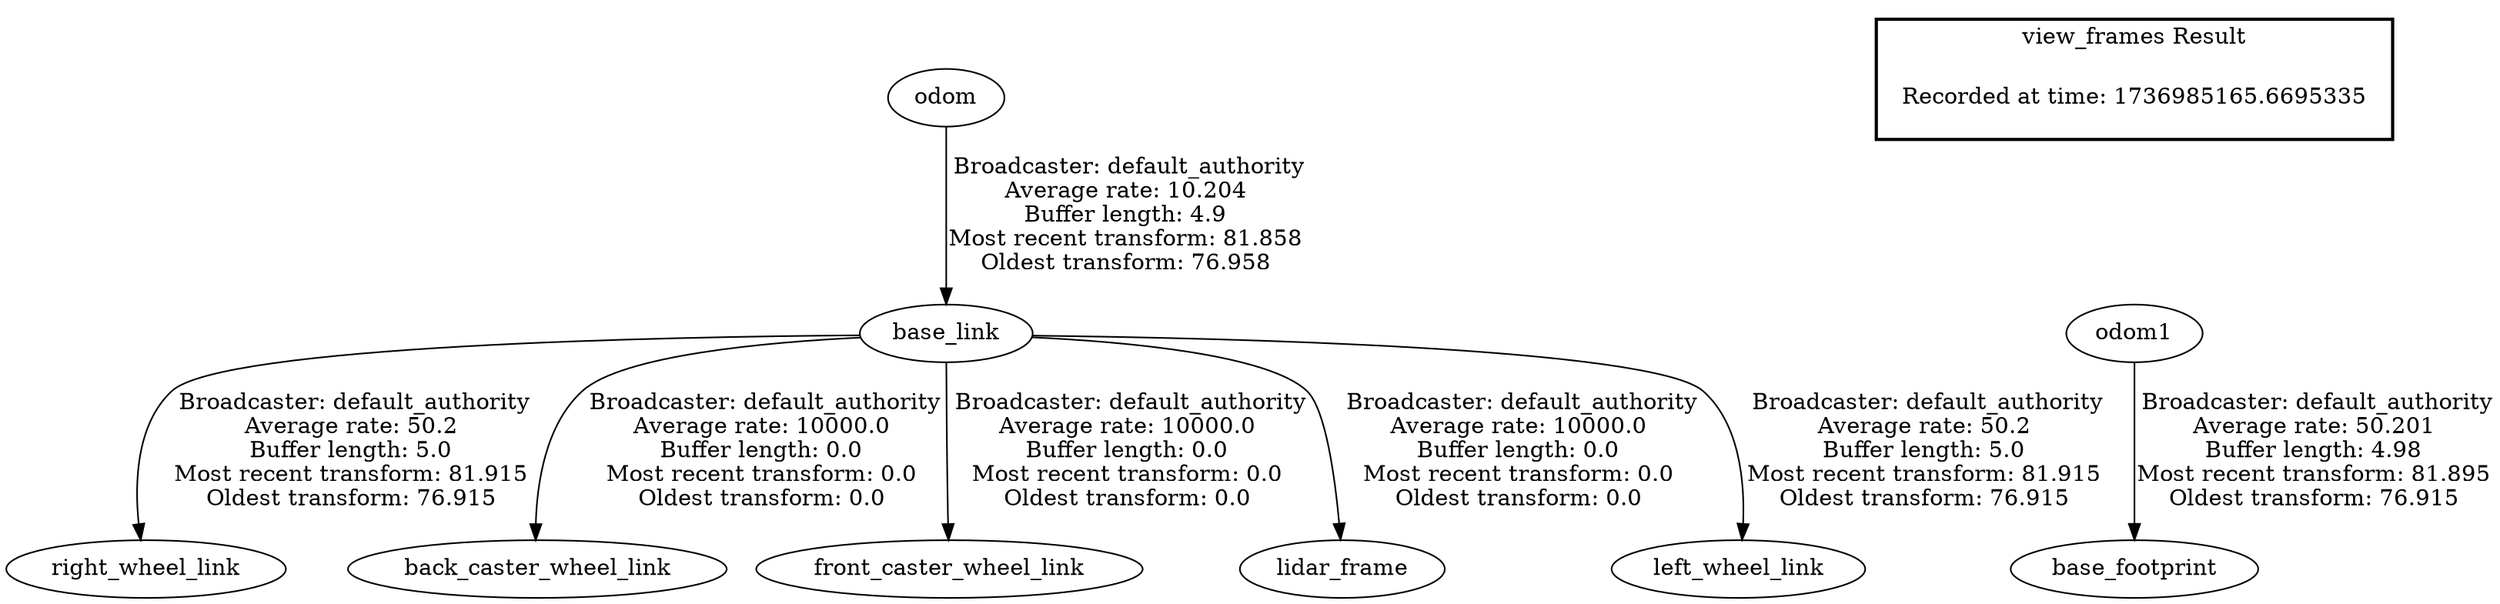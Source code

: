digraph G {
"base_link" -> "right_wheel_link"[label=" Broadcaster: default_authority\nAverage rate: 50.2\nBuffer length: 5.0\nMost recent transform: 81.915\nOldest transform: 76.915\n"];
"odom" -> "base_link"[label=" Broadcaster: default_authority\nAverage rate: 10.204\nBuffer length: 4.9\nMost recent transform: 81.858\nOldest transform: 76.958\n"];
"base_link" -> "back_caster_wheel_link"[label=" Broadcaster: default_authority\nAverage rate: 10000.0\nBuffer length: 0.0\nMost recent transform: 0.0\nOldest transform: 0.0\n"];
"odom1" -> "base_footprint"[label=" Broadcaster: default_authority\nAverage rate: 50.201\nBuffer length: 4.98\nMost recent transform: 81.895\nOldest transform: 76.915\n"];
"base_link" -> "front_caster_wheel_link"[label=" Broadcaster: default_authority\nAverage rate: 10000.0\nBuffer length: 0.0\nMost recent transform: 0.0\nOldest transform: 0.0\n"];
"base_link" -> "lidar_frame"[label=" Broadcaster: default_authority\nAverage rate: 10000.0\nBuffer length: 0.0\nMost recent transform: 0.0\nOldest transform: 0.0\n"];
"base_link" -> "left_wheel_link"[label=" Broadcaster: default_authority\nAverage rate: 50.2\nBuffer length: 5.0\nMost recent transform: 81.915\nOldest transform: 76.915\n"];
edge [style=invis];
 subgraph cluster_legend { style=bold; color=black; label ="view_frames Result";
"Recorded at time: 1736985165.6695335"[ shape=plaintext ] ;
}->"odom1";
}